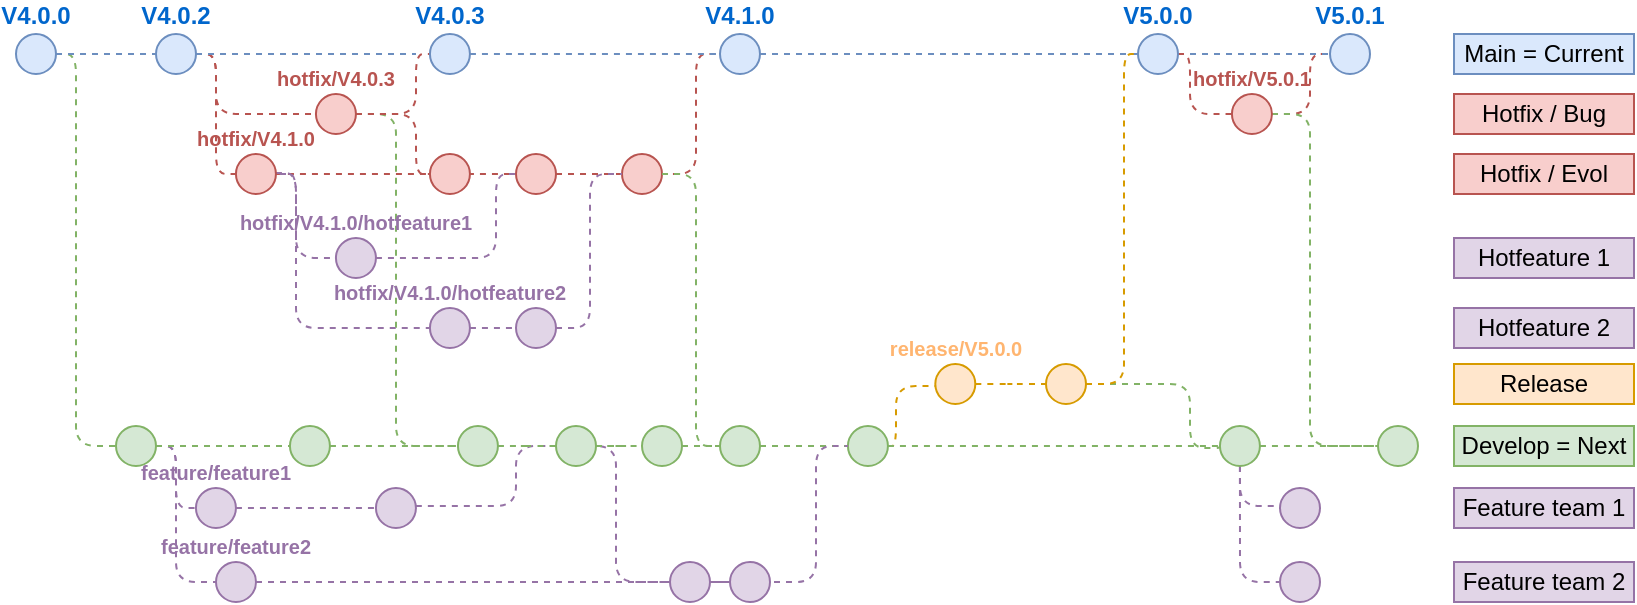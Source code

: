 <mxfile version="21.6.1" type="device">
  <diagram id="yPxyJZ8AM_hMuL3Unpa9" name="gitflow">
    <mxGraphModel dx="1195" dy="703" grid="1" gridSize="10" guides="1" tooltips="1" connect="1" arrows="1" fold="1" page="1" pageScale="1" pageWidth="850" pageHeight="1100" math="0" shadow="0">
      <root>
        <mxCell id="0" />
        <mxCell id="1" parent="0" />
        <mxCell id="22" style="edgeStyle=orthogonalEdgeStyle;rounded=1;orthogonalLoop=1;jettySize=auto;html=1;dashed=1;endArrow=none;endFill=0;fillColor=#d5e8d4;strokeColor=#82b366;entryX=0;entryY=0.5;entryDx=0;entryDy=0;" parent="1" source="4" target="21" edge="1">
          <mxGeometry relative="1" as="geometry">
            <Array as="points">
              <mxPoint x="51" y="70" />
              <mxPoint x="51" y="266" />
            </Array>
          </mxGeometry>
        </mxCell>
        <mxCell id="4" value="V4.0.0" style="ellipse;whiteSpace=wrap;html=1;aspect=fixed;fillColor=#dae8fc;strokeColor=#6c8ebf;fontStyle=1;labelPosition=center;verticalLabelPosition=top;align=center;verticalAlign=bottom;fontColor=#0066CC;" parent="1" vertex="1">
          <mxGeometry x="21" y="60" width="20" height="20" as="geometry" />
        </mxCell>
        <mxCell id="7" value="Main = Current" style="text;html=1;strokeColor=#6c8ebf;fillColor=#dae8fc;align=center;verticalAlign=middle;whiteSpace=wrap;rounded=0;" parent="1" vertex="1">
          <mxGeometry x="740" y="60" width="90" height="20" as="geometry" />
        </mxCell>
        <mxCell id="8" value="" style="endArrow=none;dashed=1;html=1;fillColor=#f8cecc;strokeColor=#b85450;entryX=0;entryY=0.5;entryDx=0;entryDy=0;endFill=0;" parent="1" source="9" target="12" edge="1">
          <mxGeometry width="50" height="50" relative="1" as="geometry">
            <mxPoint x="-2" y="150" as="sourcePoint" />
            <mxPoint x="558" y="122" as="targetPoint" />
            <Array as="points">
              <mxPoint x="668" y="100" />
              <mxPoint x="668" y="70" />
            </Array>
          </mxGeometry>
        </mxCell>
        <mxCell id="93" style="edgeStyle=orthogonalEdgeStyle;rounded=1;orthogonalLoop=1;jettySize=auto;html=1;dashed=1;endArrow=none;endFill=0;fontSize=12;fontColor=#FFB570;fillColor=#d5e8d4;strokeColor=#82b366;entryX=0;entryY=0.5;entryDx=0;entryDy=0;exitX=1;exitY=0.5;exitDx=0;exitDy=0;" parent="1" source="9" target="78" edge="1">
          <mxGeometry relative="1" as="geometry">
            <Array as="points">
              <mxPoint x="668" y="100" />
              <mxPoint x="668" y="266" />
            </Array>
          </mxGeometry>
        </mxCell>
        <mxCell id="9" value="hotfix/V5.0.1" style="ellipse;whiteSpace=wrap;html=1;aspect=fixed;fillColor=#f8cecc;strokeColor=#b85450;fontColor=#b85450;labelPosition=center;verticalLabelPosition=top;align=center;verticalAlign=top;fontStyle=1;fontSize=10;" parent="1" vertex="1">
          <mxGeometry x="628.97" y="90" width="20" height="20" as="geometry" />
        </mxCell>
        <mxCell id="12" value="V5.0.1" style="ellipse;whiteSpace=wrap;html=1;aspect=fixed;fillColor=#dae8fc;strokeColor=#6c8ebf;fontStyle=1;labelPosition=center;verticalLabelPosition=top;align=center;verticalAlign=bottom;fontColor=#0066CC;" parent="1" vertex="1">
          <mxGeometry x="678" y="60" width="20" height="20" as="geometry" />
        </mxCell>
        <mxCell id="13" value="" style="endArrow=none;dashed=1;html=1;fillColor=#dae8fc;strokeColor=#6c8ebf;" parent="1" source="6" target="12" edge="1">
          <mxGeometry width="50" height="50" relative="1" as="geometry">
            <mxPoint x="8" y="70" as="sourcePoint" />
            <mxPoint x="658" y="70" as="targetPoint" />
          </mxGeometry>
        </mxCell>
        <mxCell id="19" style="edgeStyle=orthogonalEdgeStyle;rounded=1;orthogonalLoop=1;jettySize=auto;html=1;fillColor=#f8cecc;strokeColor=#b85450;dashed=1;endArrow=none;endFill=0;" parent="1" source="6" target="9" edge="1">
          <mxGeometry relative="1" as="geometry">
            <Array as="points">
              <mxPoint x="608" y="100" />
            </Array>
          </mxGeometry>
        </mxCell>
        <mxCell id="20" value="Hotfix / Bug" style="text;html=1;strokeColor=#b85450;fillColor=#f8cecc;align=center;verticalAlign=middle;whiteSpace=wrap;rounded=0;" parent="1" vertex="1">
          <mxGeometry x="740" y="90" width="90" height="20" as="geometry" />
        </mxCell>
        <mxCell id="73" style="edgeStyle=orthogonalEdgeStyle;rounded=1;orthogonalLoop=1;jettySize=auto;html=1;dashed=1;endArrow=none;endFill=0;fontSize=10;fontColor=#FFB570;fillColor=#e1d5e7;strokeColor=#9673a6;" parent="1" source="21" target="51" edge="1">
          <mxGeometry relative="1" as="geometry">
            <Array as="points">
              <mxPoint x="101" y="266" />
              <mxPoint x="101" y="297" />
            </Array>
          </mxGeometry>
        </mxCell>
        <mxCell id="172" style="edgeStyle=orthogonalEdgeStyle;rounded=1;orthogonalLoop=1;jettySize=auto;html=1;dashed=1;endArrow=none;endFill=0;fontSize=12;fontColor=#FFB570;fillColor=#e1d5e7;strokeColor=#9673a6;" parent="1" source="21" target="63" edge="1">
          <mxGeometry relative="1" as="geometry">
            <Array as="points">
              <mxPoint x="101" y="266" />
              <mxPoint x="101" y="334" />
            </Array>
          </mxGeometry>
        </mxCell>
        <mxCell id="21" value="" style="ellipse;whiteSpace=wrap;html=1;aspect=fixed;fillColor=#d5e8d4;strokeColor=#82b366;" parent="1" vertex="1">
          <mxGeometry x="71" y="256" width="20" height="20" as="geometry" />
        </mxCell>
        <mxCell id="24" value="Develop = Next" style="text;html=1;strokeColor=#82b366;fillColor=#d5e8d4;align=center;verticalAlign=middle;whiteSpace=wrap;rounded=0;" parent="1" vertex="1">
          <mxGeometry x="740" y="256" width="90" height="20" as="geometry" />
        </mxCell>
        <mxCell id="25" value="" style="ellipse;whiteSpace=wrap;html=1;aspect=fixed;fillColor=#d5e8d4;strokeColor=#82b366;" parent="1" vertex="1">
          <mxGeometry x="157.97" y="256" width="20" height="20" as="geometry" />
        </mxCell>
        <mxCell id="26" style="edgeStyle=orthogonalEdgeStyle;rounded=1;orthogonalLoop=1;jettySize=auto;html=1;dashed=1;endArrow=none;endFill=0;fillColor=#d5e8d4;strokeColor=#82b366;" parent="1" source="21" target="25" edge="1">
          <mxGeometry relative="1" as="geometry">
            <mxPoint x="671" y="266" as="targetPoint" />
            <mxPoint x="101" y="266" as="sourcePoint" />
          </mxGeometry>
        </mxCell>
        <mxCell id="114" style="edgeStyle=orthogonalEdgeStyle;rounded=1;orthogonalLoop=1;jettySize=auto;html=1;dashed=1;endArrow=none;endFill=0;fontSize=12;fontColor=#FFB570;fillColor=#e1d5e7;strokeColor=#9673a6;entryX=0;entryY=0.5;entryDx=0;entryDy=0;" parent="1" target="65" edge="1">
          <mxGeometry relative="1" as="geometry">
            <Array as="points">
              <mxPoint x="321" y="266" />
              <mxPoint x="321" y="334" />
            </Array>
            <mxPoint x="301" y="266" as="sourcePoint" />
          </mxGeometry>
        </mxCell>
        <mxCell id="27" value="" style="ellipse;whiteSpace=wrap;html=1;aspect=fixed;fillColor=#d5e8d4;strokeColor=#82b366;" parent="1" vertex="1">
          <mxGeometry x="241.97" y="256" width="20" height="20" as="geometry" />
        </mxCell>
        <mxCell id="28" style="edgeStyle=orthogonalEdgeStyle;rounded=1;orthogonalLoop=1;jettySize=auto;html=1;dashed=1;endArrow=none;endFill=0;fillColor=#d5e8d4;strokeColor=#82b366;" parent="1" source="25" target="27" edge="1">
          <mxGeometry relative="1" as="geometry">
            <mxPoint x="671" y="266" as="targetPoint" />
            <mxPoint x="231" y="266" as="sourcePoint" />
          </mxGeometry>
        </mxCell>
        <mxCell id="44" style="edgeStyle=orthogonalEdgeStyle;rounded=1;orthogonalLoop=1;jettySize=auto;html=1;dashed=1;endArrow=none;endFill=0;fontSize=10;fontColor=#FFB570;fillColor=#ffe6cc;strokeColor=#d79b00;" parent="1" source="29" target="39" edge="1">
          <mxGeometry relative="1" as="geometry">
            <Array as="points">
              <mxPoint x="461" y="266" />
              <mxPoint x="461" y="236" />
            </Array>
          </mxGeometry>
        </mxCell>
        <mxCell id="29" value="" style="ellipse;whiteSpace=wrap;html=1;aspect=fixed;fillColor=#d5e8d4;strokeColor=#82b366;" parent="1" vertex="1">
          <mxGeometry x="436.97" y="256" width="20" height="20" as="geometry" />
        </mxCell>
        <mxCell id="30" style="edgeStyle=orthogonalEdgeStyle;rounded=1;orthogonalLoop=1;jettySize=auto;html=1;dashed=1;endArrow=none;endFill=0;fillColor=#d5e8d4;strokeColor=#82b366;exitX=1;exitY=0.5;exitDx=0;exitDy=0;" parent="1" source="pq42PLdv0mAkTyG6DXav-204" target="29" edge="1">
          <mxGeometry relative="1" as="geometry">
            <mxPoint x="684" y="266" as="targetPoint" />
            <mxPoint x="333.97" y="266.0" as="sourcePoint" />
          </mxGeometry>
        </mxCell>
        <mxCell id="177" style="edgeStyle=orthogonalEdgeStyle;rounded=1;orthogonalLoop=1;jettySize=auto;html=1;entryX=0;entryY=0.5;entryDx=0;entryDy=0;dashed=1;fillColor=#d5e8d4;strokeColor=#82b366;endArrow=none;endFill=0;exitX=1;exitY=0.5;exitDx=0;exitDy=0;" parent="1" source="36" target="92" edge="1">
          <mxGeometry relative="1" as="geometry">
            <Array as="points">
              <mxPoint x="608" y="235" />
              <mxPoint x="608" y="267" />
              <mxPoint x="623" y="267" />
            </Array>
          </mxGeometry>
        </mxCell>
        <mxCell id="6" value="V5.0.0" style="ellipse;whiteSpace=wrap;html=1;aspect=fixed;fillColor=#dae8fc;strokeColor=#6c8ebf;fontStyle=1;labelPosition=center;verticalLabelPosition=top;align=center;verticalAlign=bottom;fontColor=#0066CC;" parent="1" vertex="1">
          <mxGeometry x="582" y="60" width="20" height="20" as="geometry" />
        </mxCell>
        <mxCell id="35" value="" style="endArrow=none;dashed=1;html=1;fillColor=#dae8fc;strokeColor=#6c8ebf;exitX=1;exitY=0.5;exitDx=0;exitDy=0;" parent="1" source="pq42PLdv0mAkTyG6DXav-197" target="6" edge="1">
          <mxGeometry width="50" height="50" relative="1" as="geometry">
            <mxPoint x="444" y="70" as="sourcePoint" />
            <mxPoint x="724" y="70" as="targetPoint" />
            <Array as="points" />
          </mxGeometry>
        </mxCell>
        <mxCell id="43" style="edgeStyle=orthogonalEdgeStyle;rounded=1;orthogonalLoop=1;jettySize=auto;html=1;dashed=1;endArrow=none;endFill=0;fontSize=10;fontColor=#FFB570;fillColor=#ffe6cc;strokeColor=#d79b00;exitX=1;exitY=0.5;exitDx=0;exitDy=0;" parent="1" source="36" target="6" edge="1">
          <mxGeometry relative="1" as="geometry">
            <Array as="points">
              <mxPoint x="575" y="235" />
              <mxPoint x="575" y="70" />
            </Array>
          </mxGeometry>
        </mxCell>
        <mxCell id="36" value="" style="ellipse;whiteSpace=wrap;html=1;aspect=fixed;fontSize=10;labelPosition=center;verticalLabelPosition=top;align=center;verticalAlign=bottom;fillColor=#ffe6cc;strokeColor=#d79b00;fontColor=#FFB570;" parent="1" vertex="1">
          <mxGeometry x="536" y="225" width="20" height="20" as="geometry" />
        </mxCell>
        <mxCell id="41" style="edgeStyle=orthogonalEdgeStyle;rounded=1;orthogonalLoop=1;jettySize=auto;html=1;dashed=1;endArrow=none;endFill=0;fontSize=10;fontColor=#FFB570;fillColor=#ffe6cc;strokeColor=#d79b00;" parent="1" source="39" target="36" edge="1">
          <mxGeometry relative="1" as="geometry" />
        </mxCell>
        <mxCell id="39" value="release/V5.0.0" style="ellipse;whiteSpace=wrap;html=1;aspect=fixed;fontSize=10;labelPosition=center;verticalLabelPosition=top;align=center;verticalAlign=top;fillColor=#ffe6cc;strokeColor=#d79b00;fontColor=#FFB570;fontStyle=1" parent="1" vertex="1">
          <mxGeometry x="480.66" y="225" width="20" height="20" as="geometry" />
        </mxCell>
        <mxCell id="42" value="Release" style="text;html=1;strokeColor=#d79b00;fillColor=#ffe6cc;align=center;verticalAlign=middle;whiteSpace=wrap;rounded=0;fontSize=12;" parent="1" vertex="1">
          <mxGeometry x="740" y="225" width="90" height="20" as="geometry" />
        </mxCell>
        <mxCell id="74" style="edgeStyle=orthogonalEdgeStyle;rounded=1;orthogonalLoop=1;jettySize=auto;html=1;dashed=1;endArrow=none;endFill=0;fontSize=10;fontColor=#FFB570;fillColor=#e1d5e7;strokeColor=#9673a6;" parent="1" source="51" target="52" edge="1">
          <mxGeometry relative="1" as="geometry" />
        </mxCell>
        <mxCell id="76" style="edgeStyle=orthogonalEdgeStyle;rounded=1;orthogonalLoop=1;jettySize=auto;html=1;dashed=1;endArrow=none;endFill=0;fontSize=10;fontColor=#FFB570;fillColor=#e1d5e7;strokeColor=#9673a6;entryX=0;entryY=0.5;entryDx=0;entryDy=0;" parent="1" source="52" target="pq42PLdv0mAkTyG6DXav-187" edge="1">
          <mxGeometry relative="1" as="geometry">
            <Array as="points">
              <mxPoint x="271" y="296" />
              <mxPoint x="271" y="266" />
            </Array>
          </mxGeometry>
        </mxCell>
        <mxCell id="52" value="" style="ellipse;whiteSpace=wrap;html=1;aspect=fixed;fontSize=10;fillColor=#e1d5e7;strokeColor=#9673a6;" parent="1" vertex="1">
          <mxGeometry x="200.97" y="287" width="20" height="20" as="geometry" />
        </mxCell>
        <mxCell id="63" value="feature/feature2" style="ellipse;whiteSpace=wrap;html=1;aspect=fixed;fontSize=10;fillColor=#e1d5e7;strokeColor=#9673a6;fontColor=#9673a6;labelPosition=center;verticalLabelPosition=top;align=center;verticalAlign=top;fontStyle=1" parent="1" vertex="1">
          <mxGeometry x="121" y="324" width="20" height="20" as="geometry" />
        </mxCell>
        <mxCell id="99" style="edgeStyle=orthogonalEdgeStyle;rounded=1;orthogonalLoop=1;jettySize=auto;html=1;dashed=1;endArrow=none;endFill=0;fontSize=12;fontColor=#FFB570;fillColor=#e1d5e7;strokeColor=#9673a6;" parent="1" source="65" target="71" edge="1">
          <mxGeometry relative="1" as="geometry" />
        </mxCell>
        <mxCell id="65" value="" style="ellipse;whiteSpace=wrap;html=1;aspect=fixed;fontSize=10;fillColor=#e1d5e7;strokeColor=#9673a6;" parent="1" vertex="1">
          <mxGeometry x="348" y="324" width="20" height="20" as="geometry" />
        </mxCell>
        <mxCell id="100" style="edgeStyle=orthogonalEdgeStyle;rounded=1;orthogonalLoop=1;jettySize=auto;html=1;dashed=1;endArrow=none;endFill=0;fontSize=12;fontColor=#FFB570;fillColor=#e1d5e7;strokeColor=#9673a6;entryX=0;entryY=0.5;entryDx=0;entryDy=0;" parent="1" target="29" edge="1">
          <mxGeometry relative="1" as="geometry">
            <mxPoint x="404" y="276" as="targetPoint" />
            <Array as="points">
              <mxPoint x="421" y="334" />
              <mxPoint x="421" y="266" />
            </Array>
            <mxPoint x="388" y="334" as="sourcePoint" />
          </mxGeometry>
        </mxCell>
        <mxCell id="71" value="" style="ellipse;whiteSpace=wrap;html=1;aspect=fixed;fontSize=10;fillColor=#e1d5e7;strokeColor=#9673a6;" parent="1" vertex="1">
          <mxGeometry x="378" y="324" width="20" height="20" as="geometry" />
        </mxCell>
        <mxCell id="82" style="edgeStyle=orthogonalEdgeStyle;rounded=1;orthogonalLoop=1;jettySize=auto;html=1;dashed=1;endArrow=none;endFill=0;fillColor=#d5e8d4;strokeColor=#82b366;" parent="1" source="29" target="92" edge="1">
          <mxGeometry relative="1" as="geometry">
            <mxPoint x="534" y="246" as="targetPoint" />
            <mxPoint x="494" y="246" as="sourcePoint" />
          </mxGeometry>
        </mxCell>
        <mxCell id="85" value="Feature team 1" style="text;html=1;strokeColor=#9673a6;fillColor=#e1d5e7;align=center;verticalAlign=middle;whiteSpace=wrap;rounded=0;" parent="1" vertex="1">
          <mxGeometry x="740" y="287" width="90" height="20" as="geometry" />
        </mxCell>
        <mxCell id="86" value="Feature team 2" style="text;html=1;strokeColor=#9673a6;fillColor=#e1d5e7;align=center;verticalAlign=middle;whiteSpace=wrap;rounded=0;" parent="1" vertex="1">
          <mxGeometry x="740" y="324" width="90" height="20" as="geometry" />
        </mxCell>
        <mxCell id="166" style="edgeStyle=orthogonalEdgeStyle;rounded=1;orthogonalLoop=1;jettySize=auto;html=1;dashed=1;endArrow=none;endFill=0;fontSize=12;fontColor=#FFB570;fillColor=#e1d5e7;strokeColor=#9673a6;" parent="1" source="92" target="165" edge="1">
          <mxGeometry relative="1" as="geometry">
            <Array as="points">
              <mxPoint x="633" y="296" />
            </Array>
          </mxGeometry>
        </mxCell>
        <mxCell id="169" style="edgeStyle=orthogonalEdgeStyle;rounded=1;orthogonalLoop=1;jettySize=auto;html=1;dashed=1;endArrow=none;endFill=0;fontSize=12;fontColor=#FFB570;fillColor=#e1d5e7;strokeColor=#9673a6;" parent="1" source="92" edge="1">
          <mxGeometry relative="1" as="geometry">
            <Array as="points">
              <mxPoint x="633" y="334" />
            </Array>
            <mxPoint x="663" y="334" as="targetPoint" />
          </mxGeometry>
        </mxCell>
        <mxCell id="92" value="" style="ellipse;whiteSpace=wrap;html=1;aspect=fixed;fontSize=10;fillColor=#d5e8d4;strokeColor=#82b366;" parent="1" vertex="1">
          <mxGeometry x="622.97" y="256" width="20" height="20" as="geometry" />
        </mxCell>
        <mxCell id="116" style="edgeStyle=orthogonalEdgeStyle;rounded=1;orthogonalLoop=1;jettySize=auto;html=1;dashed=1;endArrow=none;endFill=0;fontSize=12;fontColor=#FFB570;fillColor=#e1d5e7;strokeColor=#9673a6;" parent="1" source="63" target="65" edge="1">
          <mxGeometry relative="1" as="geometry">
            <mxPoint x="150.97" y="354" as="sourcePoint" />
            <mxPoint x="200.97" y="354" as="targetPoint" />
          </mxGeometry>
        </mxCell>
        <mxCell id="78" value="" style="ellipse;whiteSpace=wrap;html=1;aspect=fixed;fontSize=12;fillColor=#d5e8d4;strokeColor=#82b366;" parent="1" vertex="1">
          <mxGeometry x="702" y="256" width="20" height="20" as="geometry" />
        </mxCell>
        <mxCell id="146" style="edgeStyle=orthogonalEdgeStyle;rounded=1;orthogonalLoop=1;jettySize=auto;html=1;dashed=1;endArrow=none;endFill=0;fillColor=#d5e8d4;strokeColor=#82b366;" parent="1" source="92" target="78" edge="1">
          <mxGeometry relative="1" as="geometry">
            <mxPoint x="718" y="246" as="targetPoint" />
            <mxPoint x="628" y="246" as="sourcePoint" />
            <Array as="points" />
          </mxGeometry>
        </mxCell>
        <mxCell id="165" value="" style="ellipse;whiteSpace=wrap;html=1;aspect=fixed;fontSize=12;fillColor=#e1d5e7;strokeColor=#9673a6;" parent="1" vertex="1">
          <mxGeometry x="653" y="287" width="20" height="20" as="geometry" />
        </mxCell>
        <mxCell id="168" value="" style="ellipse;whiteSpace=wrap;html=1;aspect=fixed;fontSize=12;fillColor=#e1d5e7;strokeColor=#9673a6;" parent="1" vertex="1">
          <mxGeometry x="653" y="324" width="20" height="20" as="geometry" />
        </mxCell>
        <mxCell id="51" value="feature/feature1" style="ellipse;whiteSpace=wrap;html=1;aspect=fixed;fontSize=10;fillColor=#e1d5e7;strokeColor=#9673a6;fontColor=#9673a6;labelPosition=center;verticalLabelPosition=top;align=center;verticalAlign=top;fontStyle=1" parent="1" vertex="1">
          <mxGeometry x="110.97" y="287" width="20" height="20" as="geometry" />
        </mxCell>
        <mxCell id="pq42PLdv0mAkTyG6DXav-180" value="" style="endArrow=none;dashed=1;html=1;fillColor=#dae8fc;strokeColor=#6c8ebf;" edge="1" parent="1" source="4" target="pq42PLdv0mAkTyG6DXav-179">
          <mxGeometry width="50" height="50" relative="1" as="geometry">
            <mxPoint x="41" y="70" as="sourcePoint" />
            <mxPoint x="631" y="70" as="targetPoint" />
            <Array as="points" />
          </mxGeometry>
        </mxCell>
        <mxCell id="pq42PLdv0mAkTyG6DXav-179" value="V4.0.2" style="ellipse;whiteSpace=wrap;html=1;aspect=fixed;fillColor=#dae8fc;strokeColor=#6c8ebf;fontStyle=1;labelPosition=center;verticalLabelPosition=top;align=center;verticalAlign=bottom;fontColor=#0066CC;" vertex="1" parent="1">
          <mxGeometry x="91" y="60" width="20" height="20" as="geometry" />
        </mxCell>
        <mxCell id="pq42PLdv0mAkTyG6DXav-182" value="hotfix/V4.0.3" style="ellipse;whiteSpace=wrap;html=1;aspect=fixed;fillColor=#f8cecc;strokeColor=#b85450;fontColor=#b85450;labelPosition=center;verticalLabelPosition=top;align=center;verticalAlign=top;fontStyle=1;fontSize=10;" vertex="1" parent="1">
          <mxGeometry x="170.97" y="90" width="20" height="20" as="geometry" />
        </mxCell>
        <mxCell id="pq42PLdv0mAkTyG6DXav-183" style="edgeStyle=orthogonalEdgeStyle;rounded=1;orthogonalLoop=1;jettySize=auto;html=1;fillColor=#f8cecc;strokeColor=#b85450;dashed=1;endArrow=none;endFill=0;exitX=1;exitY=0.5;exitDx=0;exitDy=0;entryX=0;entryY=0.5;entryDx=0;entryDy=0;" edge="1" parent="1" source="pq42PLdv0mAkTyG6DXav-179" target="pq42PLdv0mAkTyG6DXav-182">
          <mxGeometry relative="1" as="geometry">
            <Array as="points">
              <mxPoint x="121" y="70" />
              <mxPoint x="121" y="100" />
            </Array>
            <mxPoint x="547" y="90" as="sourcePoint" />
            <mxPoint x="571" y="110" as="targetPoint" />
          </mxGeometry>
        </mxCell>
        <mxCell id="pq42PLdv0mAkTyG6DXav-185" value="" style="endArrow=none;dashed=1;html=1;strokeWidth=1;rounded=1;exitX=1;exitY=0.5;exitDx=0;exitDy=0;fillColor=#f8cecc;strokeColor=#b85450;edgeStyle=orthogonalEdgeStyle;" edge="1" parent="1" source="pq42PLdv0mAkTyG6DXav-182" target="pq42PLdv0mAkTyG6DXav-181">
          <mxGeometry width="50" height="50" relative="1" as="geometry">
            <mxPoint x="287" y="390" as="sourcePoint" />
            <mxPoint x="337" y="340" as="targetPoint" />
            <Array as="points">
              <mxPoint x="221" y="100" />
            </Array>
          </mxGeometry>
        </mxCell>
        <mxCell id="pq42PLdv0mAkTyG6DXav-186" style="edgeStyle=orthogonalEdgeStyle;rounded=1;orthogonalLoop=1;jettySize=auto;html=1;dashed=1;endArrow=none;endFill=0;fontSize=12;fontColor=#FFB570;fillColor=#d5e8d4;strokeColor=#82b366;" edge="1" parent="1" source="pq42PLdv0mAkTyG6DXav-182" target="27">
          <mxGeometry relative="1" as="geometry">
            <Array as="points">
              <mxPoint x="211" y="100" />
              <mxPoint x="211" y="266" />
            </Array>
            <mxPoint x="211.97" y="100" as="sourcePoint" />
            <mxPoint x="241.97" y="239" as="targetPoint" />
          </mxGeometry>
        </mxCell>
        <mxCell id="pq42PLdv0mAkTyG6DXav-188" value="" style="edgeStyle=orthogonalEdgeStyle;rounded=1;orthogonalLoop=1;jettySize=auto;html=1;dashed=1;endArrow=none;endFill=0;fillColor=#d5e8d4;strokeColor=#82b366;" edge="1" parent="1" source="27" target="pq42PLdv0mAkTyG6DXav-187">
          <mxGeometry relative="1" as="geometry">
            <mxPoint x="381" y="266" as="targetPoint" />
            <mxPoint x="281" y="266" as="sourcePoint" />
          </mxGeometry>
        </mxCell>
        <mxCell id="pq42PLdv0mAkTyG6DXav-187" value="" style="ellipse;whiteSpace=wrap;html=1;aspect=fixed;fillColor=#d5e8d4;strokeColor=#82b366;" vertex="1" parent="1">
          <mxGeometry x="291" y="256" width="20" height="20" as="geometry" />
        </mxCell>
        <mxCell id="pq42PLdv0mAkTyG6DXav-191" value="Hotfix / Evol" style="text;html=1;strokeColor=#b85450;fillColor=#f8cecc;align=center;verticalAlign=middle;whiteSpace=wrap;rounded=0;" vertex="1" parent="1">
          <mxGeometry x="740" y="120" width="90" height="20" as="geometry" />
        </mxCell>
        <mxCell id="pq42PLdv0mAkTyG6DXav-193" style="edgeStyle=orthogonalEdgeStyle;rounded=1;orthogonalLoop=1;jettySize=auto;html=1;fillColor=#f8cecc;strokeColor=#b85450;dashed=1;endArrow=none;endFill=0;exitX=1;exitY=0.5;exitDx=0;exitDy=0;entryX=0;entryY=0.5;entryDx=0;entryDy=0;" edge="1" parent="1" source="pq42PLdv0mAkTyG6DXav-179" target="pq42PLdv0mAkTyG6DXav-192">
          <mxGeometry relative="1" as="geometry">
            <Array as="points">
              <mxPoint x="121" y="70" />
              <mxPoint x="121" y="130" />
            </Array>
            <mxPoint x="147" y="90" as="sourcePoint" />
            <mxPoint x="197" y="110" as="targetPoint" />
          </mxGeometry>
        </mxCell>
        <mxCell id="pq42PLdv0mAkTyG6DXav-194" value="" style="ellipse;whiteSpace=wrap;html=1;aspect=fixed;fillColor=#f8cecc;strokeColor=#b85450;" vertex="1" parent="1">
          <mxGeometry x="324" y="120" width="20" height="20" as="geometry" />
        </mxCell>
        <mxCell id="pq42PLdv0mAkTyG6DXav-195" value="" style="ellipse;whiteSpace=wrap;html=1;aspect=fixed;fillColor=#f8cecc;strokeColor=#b85450;" vertex="1" parent="1">
          <mxGeometry x="271" y="120" width="20" height="20" as="geometry" />
        </mxCell>
        <mxCell id="pq42PLdv0mAkTyG6DXav-196" value="" style="endArrow=none;dashed=1;html=1;strokeWidth=1;rounded=1;exitX=1;exitY=0.5;exitDx=0;exitDy=0;fillColor=#f8cecc;strokeColor=#b85450;edgeStyle=orthogonalEdgeStyle;" edge="1" parent="1">
          <mxGeometry width="50" height="50" relative="1" as="geometry">
            <mxPoint x="343.47" y="130" as="sourcePoint" />
            <mxPoint x="371" y="70" as="targetPoint" />
            <Array as="points">
              <mxPoint x="361" y="130" />
              <mxPoint x="361" y="70" />
            </Array>
          </mxGeometry>
        </mxCell>
        <mxCell id="pq42PLdv0mAkTyG6DXav-198" value="" style="endArrow=none;dashed=1;html=1;fillColor=#dae8fc;strokeColor=#6c8ebf;" edge="1" parent="1" source="pq42PLdv0mAkTyG6DXav-179">
          <mxGeometry width="50" height="50" relative="1" as="geometry">
            <mxPoint x="147" y="70" as="sourcePoint" />
            <mxPoint x="221" y="70" as="targetPoint" />
            <Array as="points" />
          </mxGeometry>
        </mxCell>
        <mxCell id="pq42PLdv0mAkTyG6DXav-197" value="V4.1.0&lt;br&gt;" style="ellipse;whiteSpace=wrap;html=1;aspect=fixed;fillColor=#dae8fc;strokeColor=#6c8ebf;fontStyle=1;labelPosition=center;verticalLabelPosition=top;align=center;verticalAlign=bottom;fontColor=#0066CC;" vertex="1" parent="1">
          <mxGeometry x="373" y="60" width="20" height="20" as="geometry" />
        </mxCell>
        <mxCell id="pq42PLdv0mAkTyG6DXav-199" value="" style="endArrow=none;dashed=1;html=1;strokeWidth=1;rounded=0;exitX=1;exitY=0.5;exitDx=0;exitDy=0;entryX=0;entryY=0.5;entryDx=0;entryDy=0;fillColor=#f8cecc;strokeColor=#b85450;" edge="1" parent="1" source="pq42PLdv0mAkTyG6DXav-192" target="pq42PLdv0mAkTyG6DXav-195">
          <mxGeometry width="50" height="50" relative="1" as="geometry">
            <mxPoint x="391" y="390" as="sourcePoint" />
            <mxPoint x="441" y="340" as="targetPoint" />
          </mxGeometry>
        </mxCell>
        <mxCell id="pq42PLdv0mAkTyG6DXav-200" value="" style="endArrow=none;dashed=1;html=1;strokeWidth=1;rounded=0;exitX=1;exitY=0.5;exitDx=0;exitDy=0;entryX=0;entryY=0.5;entryDx=0;entryDy=0;fillColor=#f8cecc;strokeColor=#b85450;" edge="1" parent="1" source="pq42PLdv0mAkTyG6DXav-195" target="pq42PLdv0mAkTyG6DXav-194">
          <mxGeometry width="50" height="50" relative="1" as="geometry">
            <mxPoint x="391" y="390" as="sourcePoint" />
            <mxPoint x="441" y="340" as="targetPoint" />
          </mxGeometry>
        </mxCell>
        <mxCell id="pq42PLdv0mAkTyG6DXav-201" style="edgeStyle=orthogonalEdgeStyle;rounded=1;orthogonalLoop=1;jettySize=auto;html=1;fillColor=#f8cecc;strokeColor=#b85450;dashed=1;endArrow=none;endFill=0;entryX=0;entryY=0.5;entryDx=0;entryDy=0;" edge="1" parent="1" source="pq42PLdv0mAkTyG6DXav-182" target="pq42PLdv0mAkTyG6DXav-216">
          <mxGeometry relative="1" as="geometry">
            <Array as="points">
              <mxPoint x="221" y="100" />
              <mxPoint x="221" y="130" />
            </Array>
            <mxPoint x="238" y="70" as="sourcePoint" />
            <mxPoint x="267" y="120" as="targetPoint" />
          </mxGeometry>
        </mxCell>
        <mxCell id="pq42PLdv0mAkTyG6DXav-203" value="" style="edgeStyle=orthogonalEdgeStyle;rounded=1;orthogonalLoop=1;jettySize=auto;html=1;dashed=1;endArrow=none;endFill=0;fillColor=#d5e8d4;strokeColor=#82b366;exitX=1;exitY=0.5;exitDx=0;exitDy=0;" edge="1" parent="1" source="pq42PLdv0mAkTyG6DXav-187" target="pq42PLdv0mAkTyG6DXav-202">
          <mxGeometry relative="1" as="geometry">
            <mxPoint x="394" y="266" as="targetPoint" />
            <mxPoint x="311" y="266" as="sourcePoint" />
          </mxGeometry>
        </mxCell>
        <mxCell id="pq42PLdv0mAkTyG6DXav-202" value="" style="ellipse;whiteSpace=wrap;html=1;aspect=fixed;fillColor=#d5e8d4;strokeColor=#82b366;" vertex="1" parent="1">
          <mxGeometry x="334" y="256" width="20" height="20" as="geometry" />
        </mxCell>
        <mxCell id="pq42PLdv0mAkTyG6DXav-204" value="" style="ellipse;whiteSpace=wrap;html=1;aspect=fixed;fillColor=#d5e8d4;strokeColor=#82b366;" vertex="1" parent="1">
          <mxGeometry x="373" y="256" width="20" height="20" as="geometry" />
        </mxCell>
        <mxCell id="pq42PLdv0mAkTyG6DXav-206" style="edgeStyle=orthogonalEdgeStyle;rounded=1;orthogonalLoop=1;jettySize=auto;html=1;dashed=1;endArrow=none;endFill=0;fontSize=12;fontColor=#FFB570;fillColor=#d5e8d4;strokeColor=#82b366;exitX=1;exitY=0.5;exitDx=0;exitDy=0;" edge="1" parent="1" source="pq42PLdv0mAkTyG6DXav-194" target="pq42PLdv0mAkTyG6DXav-204">
          <mxGeometry relative="1" as="geometry">
            <Array as="points">
              <mxPoint x="361" y="130" />
              <mxPoint x="361" y="266" />
            </Array>
            <mxPoint x="366" y="100" as="sourcePoint" />
            <mxPoint x="396" y="239" as="targetPoint" />
          </mxGeometry>
        </mxCell>
        <mxCell id="pq42PLdv0mAkTyG6DXav-181" value="V4.0.3" style="ellipse;whiteSpace=wrap;html=1;aspect=fixed;fillColor=#dae8fc;strokeColor=#6c8ebf;fontStyle=1;labelPosition=center;verticalLabelPosition=top;align=center;verticalAlign=bottom;fontColor=#0066CC;" vertex="1" parent="1">
          <mxGeometry x="227.97" y="60" width="20" height="20" as="geometry" />
        </mxCell>
        <mxCell id="pq42PLdv0mAkTyG6DXav-208" value="" style="endArrow=none;dashed=1;html=1;strokeWidth=1;rounded=0;exitX=1;exitY=0.5;exitDx=0;exitDy=0;entryX=0;entryY=0.5;entryDx=0;entryDy=0;fillColor=#d5e8d4;strokeColor=#82b366;" edge="1" parent="1" source="pq42PLdv0mAkTyG6DXav-202" target="pq42PLdv0mAkTyG6DXav-204">
          <mxGeometry width="50" height="50" relative="1" as="geometry">
            <mxPoint x="331" y="276" as="sourcePoint" />
            <mxPoint x="381" y="226" as="targetPoint" />
          </mxGeometry>
        </mxCell>
        <mxCell id="pq42PLdv0mAkTyG6DXav-209" value="Hotfeature 1" style="text;html=1;strokeColor=#9673a6;fillColor=#e1d5e7;align=center;verticalAlign=middle;whiteSpace=wrap;rounded=0;" vertex="1" parent="1">
          <mxGeometry x="740" y="162" width="90" height="20" as="geometry" />
        </mxCell>
        <mxCell id="pq42PLdv0mAkTyG6DXav-212" value="" style="endArrow=none;dashed=1;html=1;fillColor=#dae8fc;strokeColor=#6c8ebf;exitX=1;exitY=0.5;exitDx=0;exitDy=0;entryX=0;entryY=0.5;entryDx=0;entryDy=0;" edge="1" parent="1" source="pq42PLdv0mAkTyG6DXav-181" target="pq42PLdv0mAkTyG6DXav-197">
          <mxGeometry width="50" height="50" relative="1" as="geometry">
            <mxPoint x="403" y="80" as="sourcePoint" />
            <mxPoint x="592" y="80" as="targetPoint" />
            <Array as="points" />
          </mxGeometry>
        </mxCell>
        <mxCell id="pq42PLdv0mAkTyG6DXav-213" value="Hotfeature 2" style="text;html=1;strokeColor=#9673a6;fillColor=#e1d5e7;align=center;verticalAlign=middle;whiteSpace=wrap;rounded=0;" vertex="1" parent="1">
          <mxGeometry x="740" y="197" width="90" height="20" as="geometry" />
        </mxCell>
        <mxCell id="pq42PLdv0mAkTyG6DXav-214" value="hotfix/V4.1.0/hotfeature2" style="ellipse;whiteSpace=wrap;html=1;aspect=fixed;fillColor=#e1d5e7;strokeColor=#9673a6;fontColor=#9673a6;labelPosition=center;verticalLabelPosition=top;align=center;verticalAlign=top;fontStyle=1;fontSize=10;" vertex="1" parent="1">
          <mxGeometry x="227.97" y="197" width="20" height="20" as="geometry" />
        </mxCell>
        <mxCell id="pq42PLdv0mAkTyG6DXav-216" value="" style="ellipse;whiteSpace=wrap;html=1;aspect=fixed;fillColor=#f8cecc;strokeColor=#b85450;" vertex="1" parent="1">
          <mxGeometry x="227.97" y="120" width="20" height="20" as="geometry" />
        </mxCell>
        <mxCell id="pq42PLdv0mAkTyG6DXav-217" style="edgeStyle=orthogonalEdgeStyle;rounded=1;orthogonalLoop=1;jettySize=auto;html=1;dashed=1;endArrow=none;endFill=0;fontSize=12;fontColor=#FFB570;fillColor=#e1d5e7;strokeColor=#9673a6;" edge="1" parent="1" target="pq42PLdv0mAkTyG6DXav-211">
          <mxGeometry relative="1" as="geometry">
            <Array as="points">
              <mxPoint x="161" y="130" />
            </Array>
            <mxPoint x="150.97" y="129.5" as="sourcePoint" />
            <mxPoint x="180.97" y="190.5" as="targetPoint" />
          </mxGeometry>
        </mxCell>
        <mxCell id="pq42PLdv0mAkTyG6DXav-218" style="edgeStyle=orthogonalEdgeStyle;rounded=1;orthogonalLoop=1;jettySize=auto;html=1;dashed=1;endArrow=none;endFill=0;fontSize=12;fontColor=#FFB570;fillColor=#e1d5e7;strokeColor=#9673a6;" edge="1" parent="1" source="pq42PLdv0mAkTyG6DXav-211" target="pq42PLdv0mAkTyG6DXav-195">
          <mxGeometry relative="1" as="geometry">
            <mxPoint x="211" y="110" as="targetPoint" />
            <Array as="points">
              <mxPoint x="261" y="172" />
              <mxPoint x="261" y="130" />
            </Array>
            <mxPoint x="186" y="160" as="sourcePoint" />
          </mxGeometry>
        </mxCell>
        <mxCell id="pq42PLdv0mAkTyG6DXav-219" style="edgeStyle=orthogonalEdgeStyle;rounded=1;orthogonalLoop=1;jettySize=auto;html=1;dashed=1;endArrow=none;endFill=0;fontSize=12;fontColor=#FFB570;fillColor=#e1d5e7;strokeColor=#9673a6;entryX=0;entryY=0.5;entryDx=0;entryDy=0;" edge="1" parent="1" target="pq42PLdv0mAkTyG6DXav-214">
          <mxGeometry relative="1" as="geometry">
            <Array as="points">
              <mxPoint x="148" y="130" />
              <mxPoint x="161" y="130" />
              <mxPoint x="161" y="190" />
            </Array>
            <mxPoint x="141" y="130" as="sourcePoint" />
            <mxPoint x="176" y="170" as="targetPoint" />
          </mxGeometry>
        </mxCell>
        <mxCell id="pq42PLdv0mAkTyG6DXav-192" value="hotfix/V4.1.0" style="ellipse;whiteSpace=wrap;html=1;aspect=fixed;fillColor=#f8cecc;strokeColor=#b85450;verticalAlign=top;horizontal=1;labelPosition=center;verticalLabelPosition=top;align=center;fontColor=#b85450;fontStyle=1;fontSize=10;" vertex="1" parent="1">
          <mxGeometry x="130.97" y="120" width="20" height="20" as="geometry" />
        </mxCell>
        <mxCell id="pq42PLdv0mAkTyG6DXav-211" value="hotfix/V4.1.0/hotfeature1" style="ellipse;whiteSpace=wrap;html=1;aspect=fixed;fillColor=#e1d5e7;strokeColor=#9673a6;labelPosition=center;verticalLabelPosition=top;align=center;verticalAlign=top;fontColor=#9673a6;fontStyle=1;fontSize=10;" vertex="1" parent="1">
          <mxGeometry x="180.97" y="162" width="20" height="20" as="geometry" />
        </mxCell>
        <mxCell id="pq42PLdv0mAkTyG6DXav-220" style="edgeStyle=orthogonalEdgeStyle;rounded=1;orthogonalLoop=1;jettySize=auto;html=1;dashed=1;endArrow=none;endFill=0;fontSize=12;fontColor=#FFB570;fillColor=#e1d5e7;strokeColor=#9673a6;entryX=0;entryY=0.5;entryDx=0;entryDy=0;" edge="1" parent="1" source="pq42PLdv0mAkTyG6DXav-210">
          <mxGeometry relative="1" as="geometry">
            <mxPoint x="324" y="130" as="targetPoint" />
            <Array as="points">
              <mxPoint x="308" y="207" />
              <mxPoint x="308" y="130" />
            </Array>
            <mxPoint x="281" y="190" as="sourcePoint" />
          </mxGeometry>
        </mxCell>
        <mxCell id="pq42PLdv0mAkTyG6DXav-210" value="" style="ellipse;whiteSpace=wrap;html=1;aspect=fixed;fillColor=#e1d5e7;strokeColor=#9673a6;" vertex="1" parent="1">
          <mxGeometry x="271" y="197" width="20" height="20" as="geometry" />
        </mxCell>
        <mxCell id="pq42PLdv0mAkTyG6DXav-221" value="" style="endArrow=none;dashed=1;html=1;rounded=0;exitX=1;exitY=0.5;exitDx=0;exitDy=0;entryX=0;entryY=0.5;entryDx=0;entryDy=0;fillColor=#e1d5e7;strokeColor=#9673a6;" edge="1" parent="1" source="pq42PLdv0mAkTyG6DXav-214" target="pq42PLdv0mAkTyG6DXav-210">
          <mxGeometry width="50" height="50" relative="1" as="geometry">
            <mxPoint x="381" y="147" as="sourcePoint" />
            <mxPoint x="431" y="97" as="targetPoint" />
          </mxGeometry>
        </mxCell>
      </root>
    </mxGraphModel>
  </diagram>
</mxfile>
